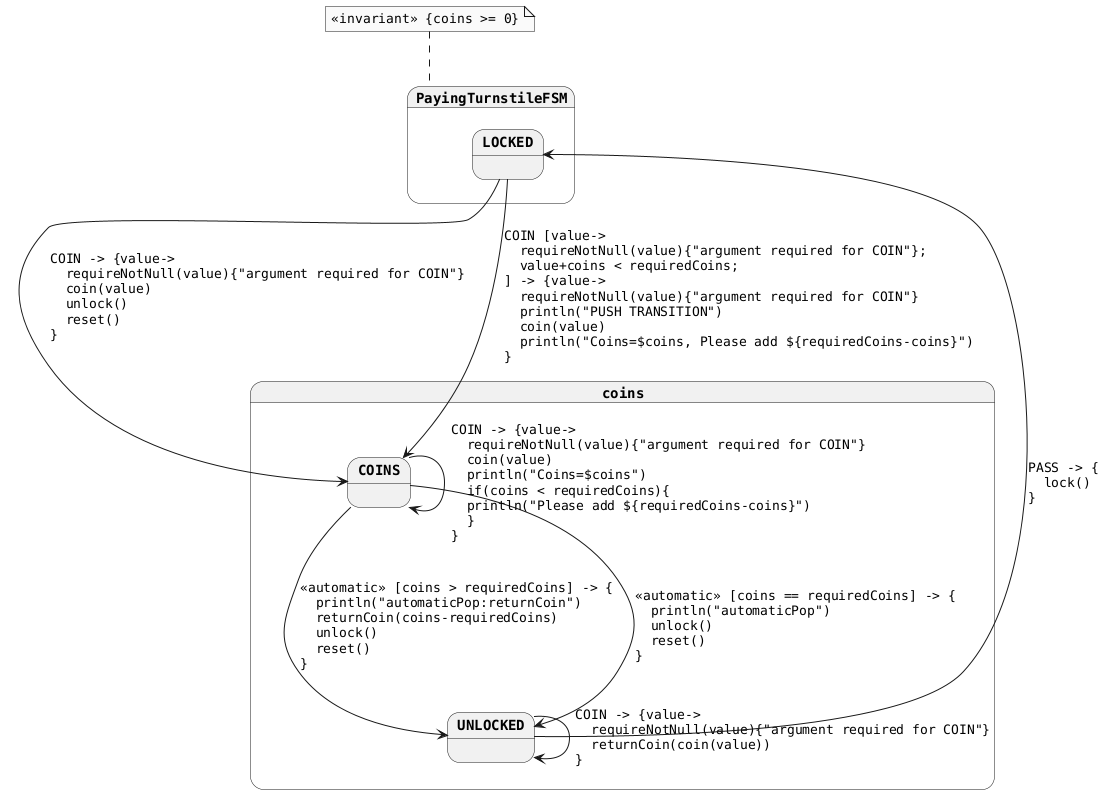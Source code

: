 @startuml
skinparam monochrome true
skinparam StateFontName Helvetica
skinparam defaultFontName Monospaced
skinparam defaultFontStyle Bold
skinparam state {
    FontStyle Bold
}
state coins {
COINS --> UNLOCKED : <<automatic>> [coins > requiredCoins] -> {\l  println("automaticPop:returnCoin")\l  returnCoin(coins-requiredCoins)\l  unlock()\l  reset()\l}
COINS --> UNLOCKED : <<automatic>> [coins == requiredCoins] -> {\l  println("automaticPop")\l  unlock()\l  reset()\l}
COINS --> COINS : COIN -> {value->\l  requireNotNull(value){"argument required for COIN"}\l  coin(value)\l  println("Coins=$coins")\l  if(coins < requiredCoins){\l  println("Please add ${requiredCoins-coins}")\l  }\l}
}
state PayingTurnstileFSM {
LOCKED --> COINS : COIN -> {value->\l  requireNotNull(value){"argument required for COIN"}\l  coin(value)\l  unlock()\l  reset()\l}
LOCKED --> COINS : COIN [value->\l  requireNotNull(value){"argument required for COIN"};\l  value+coins < requiredCoins;\l] -> {value->\l  requireNotNull(value){"argument required for COIN"}\l  println("PUSH TRANSITION")\l  coin(value)\l  println("Coins=$coins, Please add ${requiredCoins-coins}")\l}
UNLOCKED --> UNLOCKED : COIN -> {value->\l  requireNotNull(value){"argument required for COIN"}\l  returnCoin(coin(value))\l}
UNLOCKED --> LOCKED : PASS -> {\l  lock()\l}
}
note top of PayingTurnstileFSM
<<invariant>> {coins >= 0}
end note
@enduml
